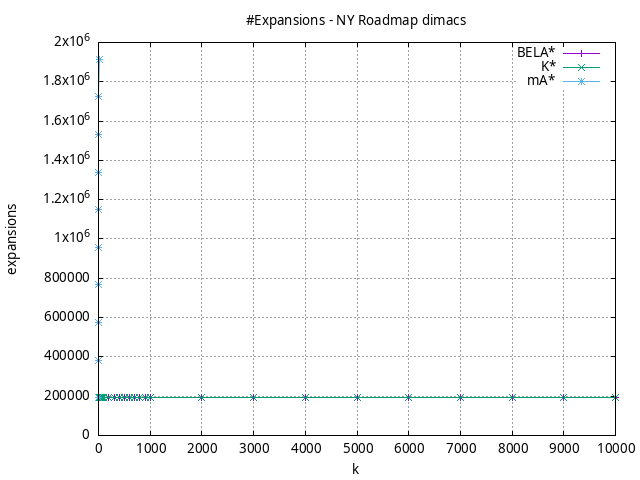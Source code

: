 #!/usr/bin/gnuplot
# -*- coding: utf-8 -*-
#
# results/roadmap/dimacs/NY/USA-road-d.NY.heuristic.expansions.gnuplot
#
# Started on 01/09/2024 14:40:12
# Author: Carlos Linares López
set grid
set xlabel "k"
set ylabel "expansions"

set title "#Expansions - NY Roadmap dimacs"

set terminal png enhanced font "Ariel,10"
set output 'USA-road-d.NY.heuristic.expansions.png'

plot "-" title "BELA*"      with linesp, "-" title "K*"      with linesp, "-" title "mA*"      with linesp

	1 191475.0
	2 191476.51
	3 191477.83
	4 191478.49
	5 191480.07
	6 191480.45
	7 191481.28
	8 191481.86
	9 191483.18
	10 191483.51
	20 191487.52
	30 191490.37
	40 191492.65
	50 191494.4
	60 191495.65
	70 191497.01
	80 191498.42
	90 191499.48
	100 191500.49
	200 191507.03
	300 191511.22
	400 191514.2
	500 191516.71
	600 191518.61
	700 191520.69
	800 191522.2
	900 191523.69
	1000 191524.84
	2000 191533.32
	3000 191538.64
	4000 191542.16
	5000 191545.3
	6000 191547.66
	7000 191549.73
	8000 191551.54
	9000 191553.37
	10000 191554.93
end
	1 191477.63
	2 192057.48
	3 192354.9
	4 192408.23
	5 192492.87
	6 192514.18
	7 192555.7
	8 192637.29
	9 192745.16
	10 192751.91
	20 193055.58
	30 193093.95
	40 193207.0
	50 193319.87
	60 193483.2
	70 193503.26
	80 193539.55
	90 193591.8
	100 193598.08
	200 193688.39
	300 193804.41
	400 193890.82
	500 193921.88
	600 193930.54
	700 193950.5
	800 193952.04
	900 193975.22
	1000 194004.06
	2000 194094.18
	3000 194121.02
	4000 194245.98
	5000 194336.39
	6000 194354.65
	7000 194366.23
	8000 194443.18
	9000 194488.05
	10000 194531.88
end
	1 191475.0
	2 382950.82
	3 574428.6
	4 765905.48
	5 957385.03
	6 1148861.06
	7 1340342.38
	8 1531816.71
	9 1723301.56
	10 1914776.61
end
